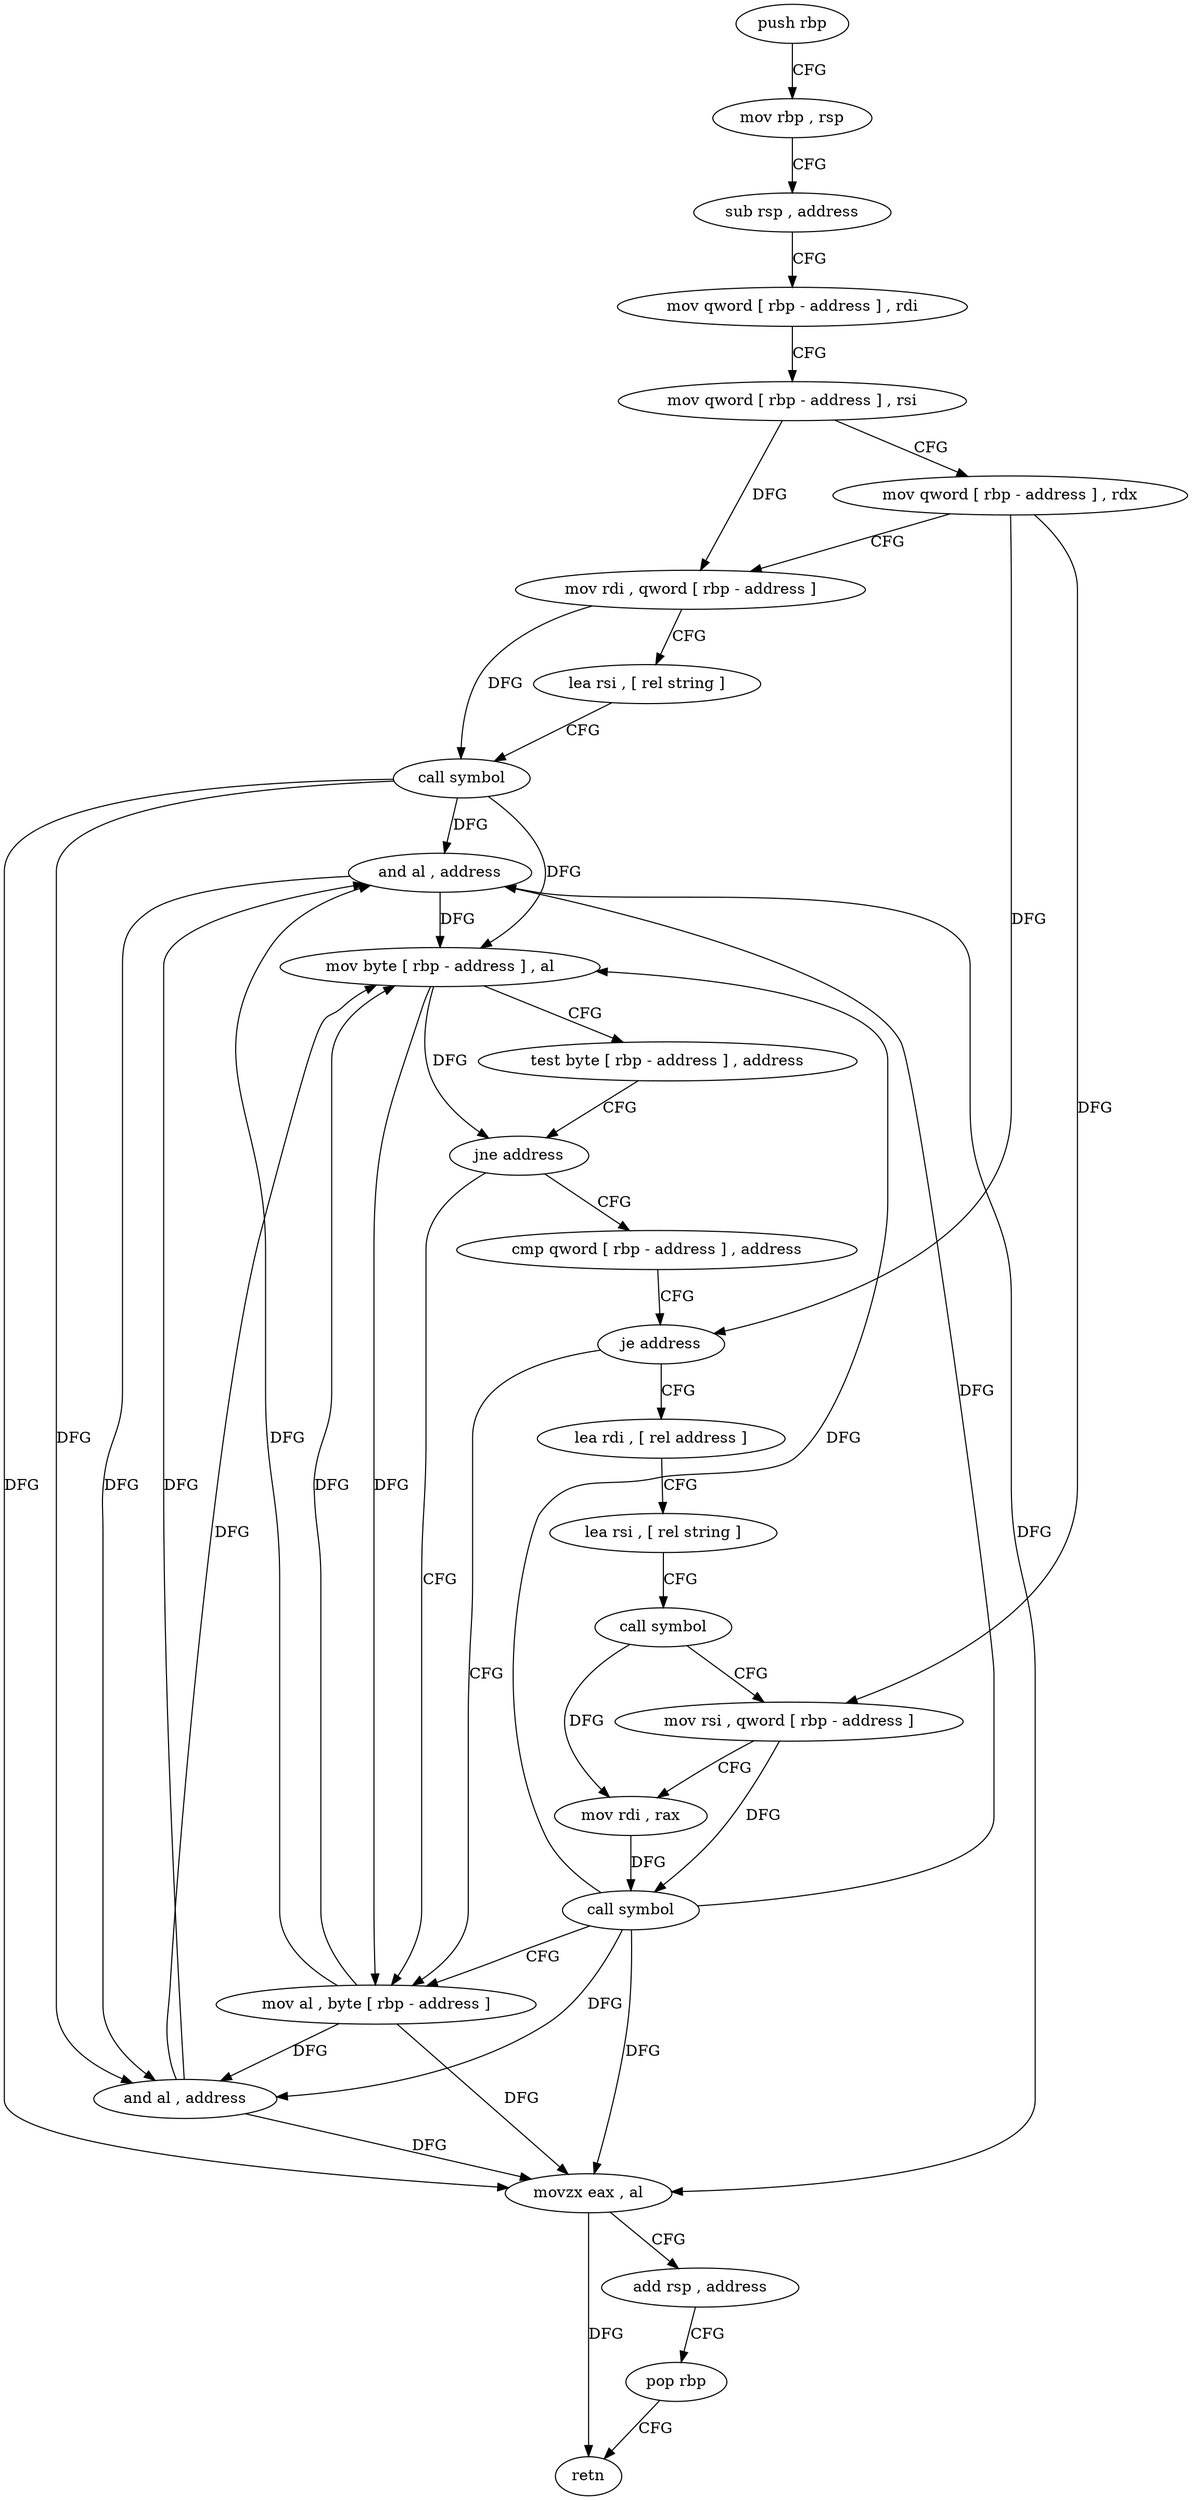 digraph "func" {
"183968" [label = "push rbp" ]
"183969" [label = "mov rbp , rsp" ]
"183972" [label = "sub rsp , address" ]
"183976" [label = "mov qword [ rbp - address ] , rdi" ]
"183980" [label = "mov qword [ rbp - address ] , rsi" ]
"183984" [label = "mov qword [ rbp - address ] , rdx" ]
"183988" [label = "mov rdi , qword [ rbp - address ]" ]
"183992" [label = "lea rsi , [ rel string ]" ]
"183999" [label = "call symbol" ]
"184004" [label = "and al , address" ]
"184006" [label = "mov byte [ rbp - address ] , al" ]
"184009" [label = "test byte [ rbp - address ] , address" ]
"184013" [label = "jne address" ]
"184061" [label = "mov al , byte [ rbp - address ]" ]
"184019" [label = "cmp qword [ rbp - address ] , address" ]
"184064" [label = "and al , address" ]
"184066" [label = "movzx eax , al" ]
"184069" [label = "add rsp , address" ]
"184073" [label = "pop rbp" ]
"184074" [label = "retn" ]
"184024" [label = "je address" ]
"184030" [label = "lea rdi , [ rel address ]" ]
"184037" [label = "lea rsi , [ rel string ]" ]
"184044" [label = "call symbol" ]
"184049" [label = "mov rsi , qword [ rbp - address ]" ]
"184053" [label = "mov rdi , rax" ]
"184056" [label = "call symbol" ]
"183968" -> "183969" [ label = "CFG" ]
"183969" -> "183972" [ label = "CFG" ]
"183972" -> "183976" [ label = "CFG" ]
"183976" -> "183980" [ label = "CFG" ]
"183980" -> "183984" [ label = "CFG" ]
"183980" -> "183988" [ label = "DFG" ]
"183984" -> "183988" [ label = "CFG" ]
"183984" -> "184024" [ label = "DFG" ]
"183984" -> "184049" [ label = "DFG" ]
"183988" -> "183992" [ label = "CFG" ]
"183988" -> "183999" [ label = "DFG" ]
"183992" -> "183999" [ label = "CFG" ]
"183999" -> "184004" [ label = "DFG" ]
"183999" -> "184006" [ label = "DFG" ]
"183999" -> "184064" [ label = "DFG" ]
"183999" -> "184066" [ label = "DFG" ]
"184004" -> "184006" [ label = "DFG" ]
"184004" -> "184064" [ label = "DFG" ]
"184004" -> "184066" [ label = "DFG" ]
"184006" -> "184009" [ label = "CFG" ]
"184006" -> "184013" [ label = "DFG" ]
"184006" -> "184061" [ label = "DFG" ]
"184009" -> "184013" [ label = "CFG" ]
"184013" -> "184061" [ label = "CFG" ]
"184013" -> "184019" [ label = "CFG" ]
"184061" -> "184064" [ label = "DFG" ]
"184061" -> "184004" [ label = "DFG" ]
"184061" -> "184006" [ label = "DFG" ]
"184061" -> "184066" [ label = "DFG" ]
"184019" -> "184024" [ label = "CFG" ]
"184064" -> "184066" [ label = "DFG" ]
"184064" -> "184004" [ label = "DFG" ]
"184064" -> "184006" [ label = "DFG" ]
"184066" -> "184069" [ label = "CFG" ]
"184066" -> "184074" [ label = "DFG" ]
"184069" -> "184073" [ label = "CFG" ]
"184073" -> "184074" [ label = "CFG" ]
"184024" -> "184061" [ label = "CFG" ]
"184024" -> "184030" [ label = "CFG" ]
"184030" -> "184037" [ label = "CFG" ]
"184037" -> "184044" [ label = "CFG" ]
"184044" -> "184049" [ label = "CFG" ]
"184044" -> "184053" [ label = "DFG" ]
"184049" -> "184053" [ label = "CFG" ]
"184049" -> "184056" [ label = "DFG" ]
"184053" -> "184056" [ label = "DFG" ]
"184056" -> "184061" [ label = "CFG" ]
"184056" -> "184004" [ label = "DFG" ]
"184056" -> "184006" [ label = "DFG" ]
"184056" -> "184064" [ label = "DFG" ]
"184056" -> "184066" [ label = "DFG" ]
}
